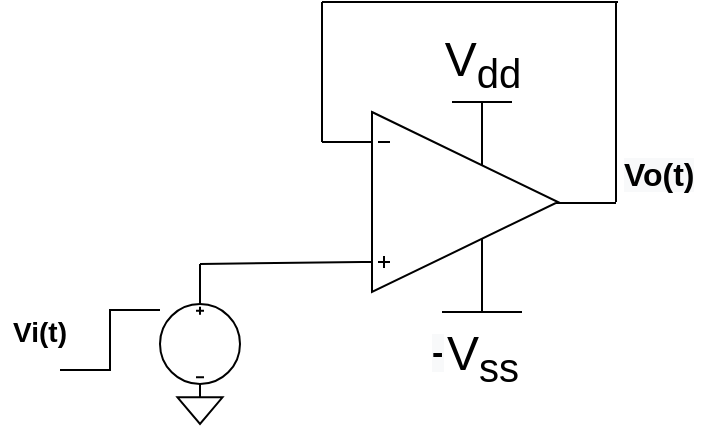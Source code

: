 <mxfile version="14.4.2" type="device"><diagram name="Page-1" id="7e0a89b8-554c-2b80-1dc8-d5c74ca68de4"><mxGraphModel dx="868" dy="450" grid="1" gridSize="10" guides="1" tooltips="1" connect="1" arrows="1" fold="1" page="1" pageScale="1" pageWidth="1100" pageHeight="850" background="#ffffff" math="0" shadow="0"><root><mxCell id="0"/><mxCell id="1" parent="0"/><mxCell id="0cYBGrHVWmNw-0gpRn1d-17" value="" style="pointerEvents=1;verticalLabelPosition=bottom;shadow=0;dashed=0;align=center;html=1;verticalAlign=top;shape=mxgraph.electrical.signal_sources.dc_source_3;" vertex="1" parent="1"><mxGeometry x="350" y="271" width="40" height="40" as="geometry"/></mxCell><mxCell id="0cYBGrHVWmNw-0gpRn1d-18" value="" style="verticalLabelPosition=bottom;shadow=0;dashed=0;align=center;html=1;verticalAlign=top;shape=mxgraph.electrical.abstract.operational_amp_1;direction=east;" vertex="1" parent="1"><mxGeometry x="451" y="175" width="98" height="90" as="geometry"/></mxCell><mxCell id="0cYBGrHVWmNw-0gpRn1d-19" value="" style="endArrow=none;html=1;" edge="1" parent="1"><mxGeometry width="50" height="50" relative="1" as="geometry"><mxPoint x="370" y="271" as="sourcePoint"/><mxPoint x="370" y="251" as="targetPoint"/></mxGeometry></mxCell><mxCell id="0cYBGrHVWmNw-0gpRn1d-20" value="" style="endArrow=none;html=1;entryX=0.95;entryY=0.6;entryDx=0;entryDy=0;entryPerimeter=0;" edge="1" parent="1"><mxGeometry width="50" height="50" relative="1" as="geometry"><mxPoint x="370" y="251" as="sourcePoint"/><mxPoint x="451" y="250" as="targetPoint"/></mxGeometry></mxCell><mxCell id="0cYBGrHVWmNw-0gpRn1d-21" value="" style="pointerEvents=1;verticalLabelPosition=bottom;shadow=0;dashed=0;align=center;html=1;verticalAlign=top;shape=mxgraph.electrical.signal_sources.signal_ground;" vertex="1" parent="1"><mxGeometry x="358.75" y="311" width="22.5" height="20" as="geometry"/></mxCell><mxCell id="0cYBGrHVWmNw-0gpRn1d-22" value="V&lt;sub&gt;dd&lt;/sub&gt;" style="verticalLabelPosition=top;verticalAlign=bottom;shape=mxgraph.electrical.signal_sources.vdd;shadow=0;dashed=0;align=center;strokeWidth=1;fontSize=24;html=1;flipV=1;" vertex="1" parent="1"><mxGeometry x="496" y="170" width="30" height="20" as="geometry"/></mxCell><mxCell id="0cYBGrHVWmNw-0gpRn1d-23" value="V&lt;sub&gt;ss&lt;/sub&gt;" style="pointerEvents=1;verticalLabelPosition=bottom;shadow=0;dashed=0;align=center;html=1;verticalAlign=top;shape=mxgraph.electrical.signal_sources.vss2;fontSize=24;flipV=1;" vertex="1" parent="1"><mxGeometry x="491" y="255" width="40" height="20" as="geometry"/></mxCell><mxCell id="0cYBGrHVWmNw-0gpRn1d-24" value="&lt;span style=&quot;font-size: 14px&quot;&gt;&lt;b&gt;Vi(t)&lt;/b&gt;&lt;/span&gt;" style="text;html=1;strokeColor=none;fillColor=none;align=center;verticalAlign=middle;whiteSpace=wrap;rounded=0;" vertex="1" parent="1"><mxGeometry x="270" y="275" width="40" height="20" as="geometry"/></mxCell><mxCell id="0cYBGrHVWmNw-0gpRn1d-25" value="" style="endArrow=none;html=1;" edge="1" parent="1"><mxGeometry width="50" height="50" relative="1" as="geometry"><mxPoint x="548" y="220.5" as="sourcePoint"/><mxPoint x="578" y="220.5" as="targetPoint"/></mxGeometry></mxCell><mxCell id="0cYBGrHVWmNw-0gpRn1d-26" value="" style="endArrow=none;html=1;" edge="1" parent="1"><mxGeometry width="50" height="50" relative="1" as="geometry"><mxPoint x="578" y="220" as="sourcePoint"/><mxPoint x="578" y="120" as="targetPoint"/></mxGeometry></mxCell><mxCell id="0cYBGrHVWmNw-0gpRn1d-27" value="" style="endArrow=none;html=1;" edge="1" parent="1"><mxGeometry width="50" height="50" relative="1" as="geometry"><mxPoint x="431" y="120" as="sourcePoint"/><mxPoint x="579" y="120" as="targetPoint"/></mxGeometry></mxCell><mxCell id="0cYBGrHVWmNw-0gpRn1d-28" value="" style="endArrow=none;html=1;" edge="1" parent="1"><mxGeometry width="50" height="50" relative="1" as="geometry"><mxPoint x="431" y="190" as="sourcePoint"/><mxPoint x="431" y="120" as="targetPoint"/></mxGeometry></mxCell><mxCell id="0cYBGrHVWmNw-0gpRn1d-29" value="" style="endArrow=none;html=1;" edge="1" parent="1"><mxGeometry width="50" height="50" relative="1" as="geometry"><mxPoint x="431" y="190" as="sourcePoint"/><mxPoint x="451" y="190" as="targetPoint"/></mxGeometry></mxCell><mxCell id="0cYBGrHVWmNw-0gpRn1d-30" value="&lt;span style=&quot;color: rgb(0, 0, 0); font-family: helvetica; font-size: 17px; font-style: normal; font-weight: 700; letter-spacing: normal; text-align: center; text-indent: 0px; text-transform: none; word-spacing: 0px; background-color: rgb(248, 249, 250); display: inline; float: none;&quot;&gt;-&lt;/span&gt;" style="text;whiteSpace=wrap;html=1;" vertex="1" parent="1"><mxGeometry x="484" y="279" width="30" height="30" as="geometry"/></mxCell><mxCell id="0cYBGrHVWmNw-0gpRn1d-31" value="&lt;b style=&quot;color: rgb(0 , 0 , 0) ; font-family: &amp;#34;helvetica&amp;#34; ; font-style: normal ; letter-spacing: normal ; text-align: center ; text-indent: 0px ; text-transform: none ; word-spacing: 0px ; background-color: rgb(248 , 249 , 250) ; font-size: 16px&quot;&gt;Vo(t)&lt;/b&gt;" style="text;whiteSpace=wrap;html=1;" vertex="1" parent="1"><mxGeometry x="580" y="190" width="40" height="30" as="geometry"/></mxCell><mxCell id="0cYBGrHVWmNw-0gpRn1d-32" value="" style="pointerEvents=1;verticalLabelPosition=bottom;shadow=0;dashed=0;align=center;html=1;verticalAlign=top;shape=mxgraph.electrical.waveforms.step_1;" vertex="1" parent="1"><mxGeometry x="300" y="274" width="50" height="30" as="geometry"/></mxCell></root></mxGraphModel></diagram></mxfile>